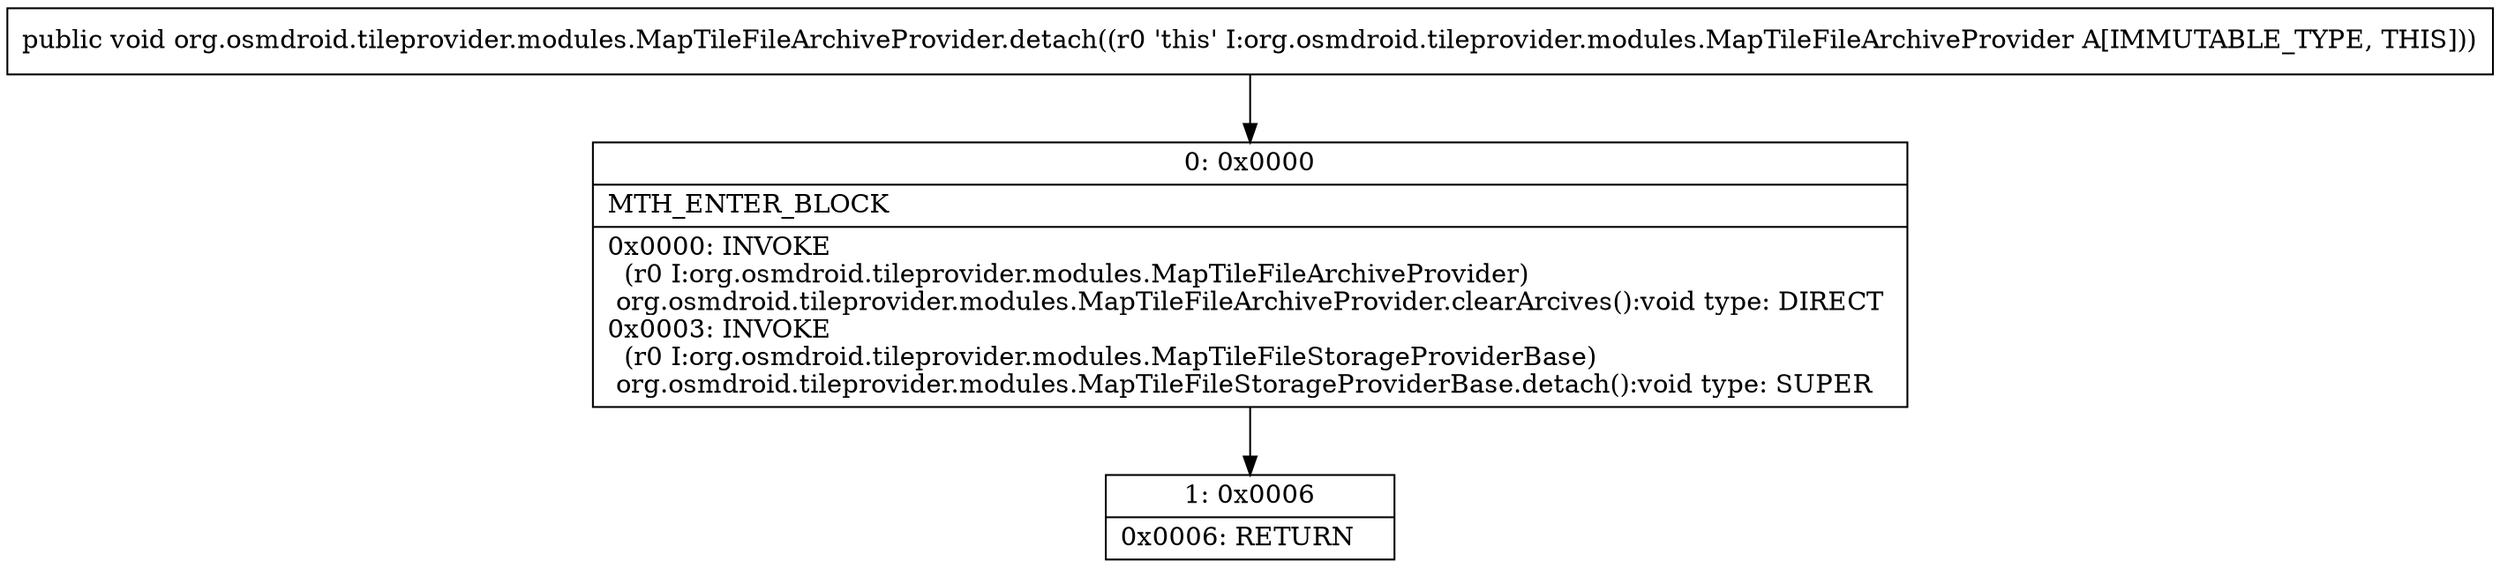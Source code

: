 digraph "CFG fororg.osmdroid.tileprovider.modules.MapTileFileArchiveProvider.detach()V" {
Node_0 [shape=record,label="{0\:\ 0x0000|MTH_ENTER_BLOCK\l|0x0000: INVOKE  \l  (r0 I:org.osmdroid.tileprovider.modules.MapTileFileArchiveProvider)\l org.osmdroid.tileprovider.modules.MapTileFileArchiveProvider.clearArcives():void type: DIRECT \l0x0003: INVOKE  \l  (r0 I:org.osmdroid.tileprovider.modules.MapTileFileStorageProviderBase)\l org.osmdroid.tileprovider.modules.MapTileFileStorageProviderBase.detach():void type: SUPER \l}"];
Node_1 [shape=record,label="{1\:\ 0x0006|0x0006: RETURN   \l}"];
MethodNode[shape=record,label="{public void org.osmdroid.tileprovider.modules.MapTileFileArchiveProvider.detach((r0 'this' I:org.osmdroid.tileprovider.modules.MapTileFileArchiveProvider A[IMMUTABLE_TYPE, THIS])) }"];
MethodNode -> Node_0;
Node_0 -> Node_1;
}

